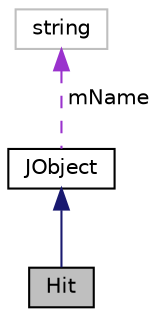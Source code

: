 digraph "Hit"
{
  edge [fontname="Helvetica",fontsize="10",labelfontname="Helvetica",labelfontsize="10"];
  node [fontname="Helvetica",fontsize="10",shape=record];
  Node1 [label="Hit",height=0.2,width=0.4,color="black", fillcolor="grey75", style="filled" fontcolor="black"];
  Node2 -> Node1 [dir="back",color="midnightblue",fontsize="10",style="solid",fontname="Helvetica"];
  Node2 [label="JObject",height=0.2,width=0.4,color="black", fillcolor="white", style="filled",URL="$class_j_object.html"];
  Node3 -> Node2 [dir="back",color="darkorchid3",fontsize="10",style="dashed",label=" mName" ,fontname="Helvetica"];
  Node3 [label="string",height=0.2,width=0.4,color="grey75", fillcolor="white", style="filled"];
}
